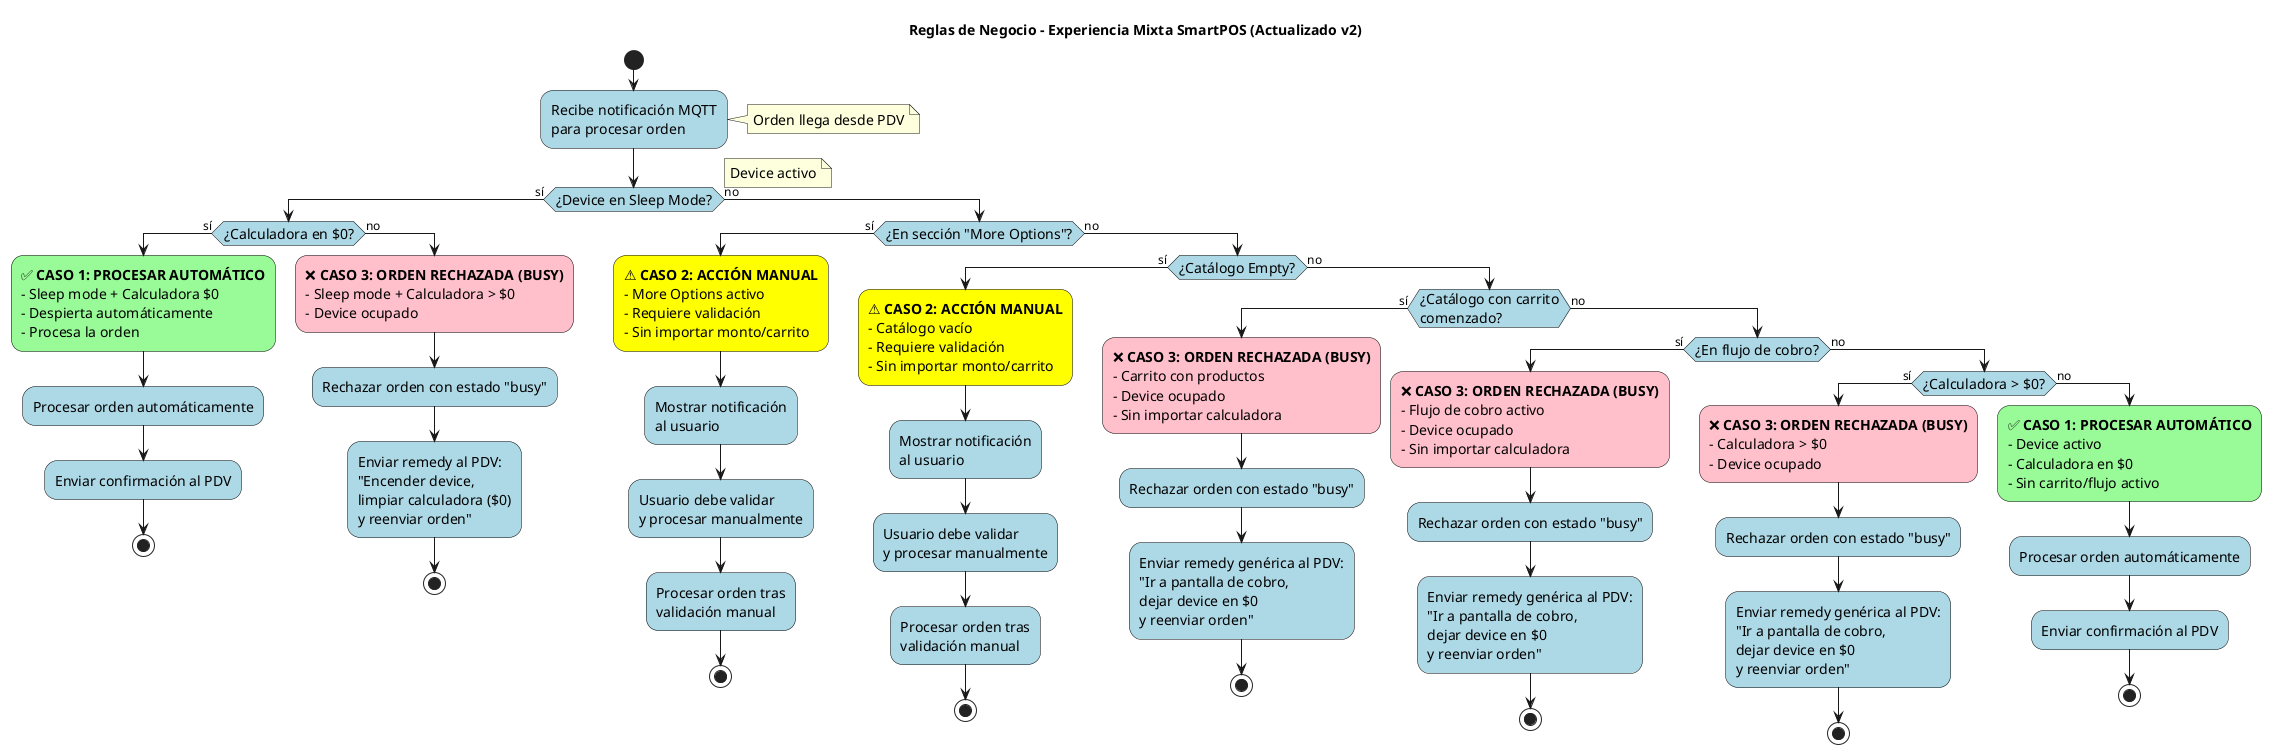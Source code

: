 @startuml
title Reglas de Negocio - Experiencia Mixta SmartPOS (Actualizado v2)

skinparam shadowing false
skinparam DefaultFontSize 14
skinparam ArrowFontSize 12
skinparam BackgroundColor white
skinparam ActivityBorderColor black
skinparam ActivityBackgroundColor lightblue

start
:Recibe notificación MQTT\npara procesar orden;
note right: Orden llega desde PDV

if (¿Device en Sleep Mode?) then (sí)
  if (¿Calculadora en $0?) then (sí)
    #palegreen:✅ **CASO 1: PROCESAR AUTOMÁTICO**\n- Sleep mode + Calculadora $0\n- Despierta automáticamente\n- Procesa la orden;
    :Procesar orden automáticamente;
    :Enviar confirmación al PDV;
    stop
  else (no)
    #pink:❌ **CASO 3: ORDEN RECHAZADA (BUSY)**\n- Sleep mode + Calculadora > $0\n- Device ocupado;
    :Rechazar orden con estado "busy";
    :Enviar remedy al PDV:\n"Encender device,\nlimpiar calculadora ($0)\ny reenviar orden";
    stop
  endif
else (no)
  note right: Device activo
  if (¿En sección "More Options"?) then (sí)
    #yellow:⚠️ **CASO 2: ACCIÓN MANUAL**\n- More Options activo\n- Requiere validación\n- Sin importar monto/carrito;
    :Mostrar notificación\nal usuario;
    :Usuario debe validar\ny procesar manualmente;
    :Procesar orden tras\nvalidación manual;
    stop
  else (no)
    if (¿Catálogo Empty?) then (sí)
      #yellow:⚠️ **CASO 2: ACCIÓN MANUAL**\n- Catálogo vacío\n- Requiere validación\n- Sin importar monto/carrito;
      :Mostrar notificación\nal usuario;
      :Usuario debe validar\ny procesar manualmente;
      :Procesar orden tras\nvalidación manual;
      stop
    else (no)
      if (¿Catálogo con carrito\ncomenzado?) then (sí)
        #pink:❌ **CASO 3: ORDEN RECHAZADA (BUSY)**\n- Carrito con productos\n- Device ocupado\n- Sin importar calculadora;
        :Rechazar orden con estado "busy";
        :Enviar remedy genérica al PDV:\n"Ir a pantalla de cobro,\ndejar device en $0\ny reenviar orden";
        stop
      else (no)
        if (¿En flujo de cobro?) then (sí)
          #pink:❌ **CASO 3: ORDEN RECHAZADA (BUSY)**\n- Flujo de cobro activo\n- Device ocupado\n- Sin importar calculadora;
          :Rechazar orden con estado "busy";
          :Enviar remedy genérica al PDV:\n"Ir a pantalla de cobro,\ndejar device en $0\ny reenviar orden";
          stop
        else (no)
          if (¿Calculadora > $0?) then (sí)
            #pink:❌ **CASO 3: ORDEN RECHAZADA (BUSY)**\n- Calculadora > $0\n- Device ocupado;
            :Rechazar orden con estado "busy";
            :Enviar remedy genérica al PDV:\n"Ir a pantalla de cobro,\ndejar device en $0\ny reenviar orden";
            stop
          else (no)
            #palegreen:✅ **CASO 1: PROCESAR AUTOMÁTICO**\n- Device activo\n- Calculadora en $0\n- Sin carrito/flujo activo;
            :Procesar orden automáticamente;
            :Enviar confirmación al PDV;
            stop
          endif
        endif
      endif
    endif
  endif
endif

@enduml 